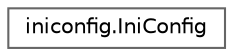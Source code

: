 digraph "Graphical Class Hierarchy"
{
 // LATEX_PDF_SIZE
  bgcolor="transparent";
  edge [fontname=Helvetica,fontsize=10,labelfontname=Helvetica,labelfontsize=10];
  node [fontname=Helvetica,fontsize=10,shape=box,height=0.2,width=0.4];
  rankdir="LR";
  Node0 [id="Node000000",label="iniconfig.IniConfig",height=0.2,width=0.4,color="grey40", fillcolor="white", style="filled",URL="$classiniconfig_1_1_ini_config.html",tooltip=" "];
}

